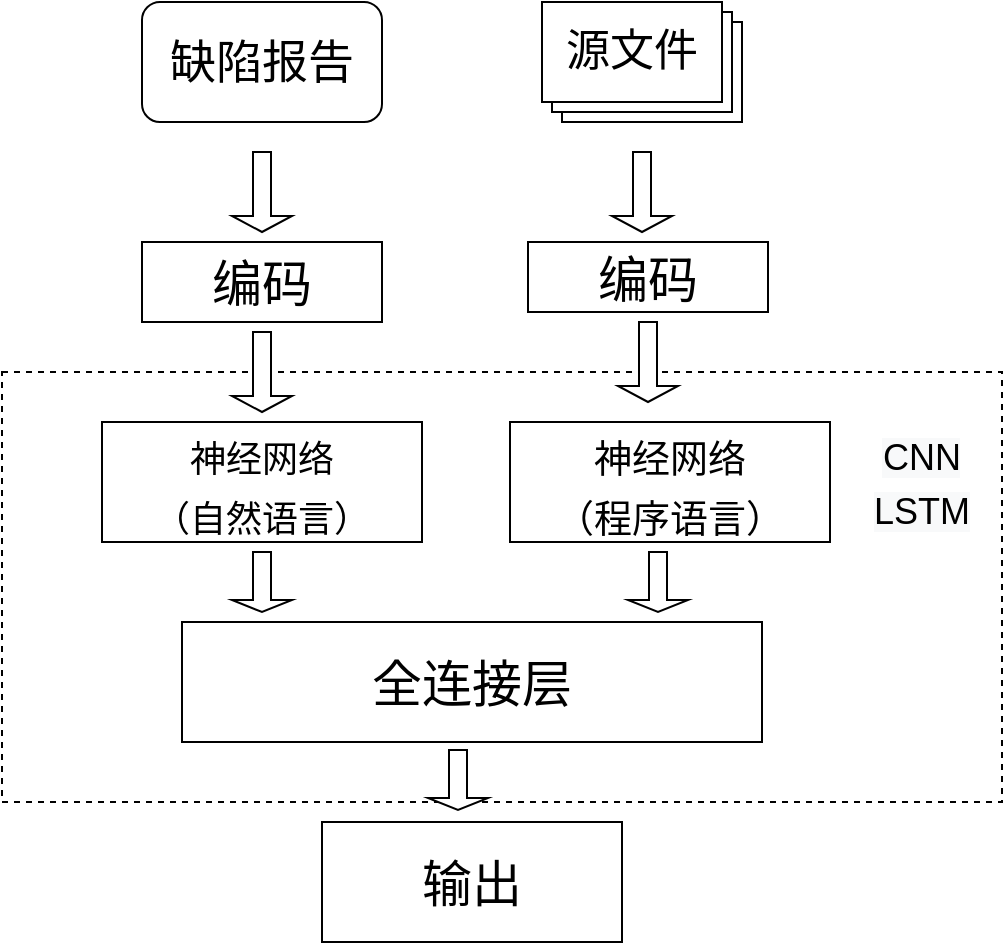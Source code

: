 <mxfile version="17.4.5" type="github">
  <diagram id="TtMCSctBvf0-14zeVDCl" name="Page-1">
    <mxGraphModel dx="1018" dy="602" grid="1" gridSize="10" guides="1" tooltips="1" connect="1" arrows="1" fold="1" page="1" pageScale="1" pageWidth="827" pageHeight="1169" math="0" shadow="0">
      <root>
        <mxCell id="0" />
        <mxCell id="1" parent="0" />
        <mxCell id="uUmEyOxJ7r_qPFl0_ZkD-13" value="" style="rounded=0;whiteSpace=wrap;html=1;fontSize=25;dashed=1;" parent="1" vertex="1">
          <mxGeometry x="160" y="355" width="500" height="215" as="geometry" />
        </mxCell>
        <mxCell id="uUmEyOxJ7r_qPFl0_ZkD-1" value="&lt;font style=&quot;font-size: 23px&quot;&gt;缺陷报告&lt;/font&gt;" style="rounded=1;whiteSpace=wrap;html=1;" parent="1" vertex="1">
          <mxGeometry x="230" y="170" width="120" height="60" as="geometry" />
        </mxCell>
        <mxCell id="uUmEyOxJ7r_qPFl0_ZkD-3" value="" style="verticalLabelPosition=bottom;verticalAlign=top;html=1;shape=mxgraph.basic.layered_rect;dx=10;outlineConnect=0;" parent="1" vertex="1">
          <mxGeometry x="430" y="170" width="100" height="60" as="geometry" />
        </mxCell>
        <mxCell id="uUmEyOxJ7r_qPFl0_ZkD-4" value="&lt;font style=&quot;font-size: 22px&quot;&gt;源文件&lt;/font&gt;" style="text;html=1;strokeColor=none;fillColor=none;align=center;verticalAlign=middle;whiteSpace=wrap;rounded=0;" parent="1" vertex="1">
          <mxGeometry x="440" y="180" width="70" height="30" as="geometry" />
        </mxCell>
        <mxCell id="uUmEyOxJ7r_qPFl0_ZkD-5" value="" style="shape=singleArrow;whiteSpace=wrap;html=1;rotation=90;" parent="1" vertex="1">
          <mxGeometry x="270" y="250" width="40" height="30" as="geometry" />
        </mxCell>
        <mxCell id="uUmEyOxJ7r_qPFl0_ZkD-6" value="" style="shape=singleArrow;whiteSpace=wrap;html=1;rotation=90;" parent="1" vertex="1">
          <mxGeometry x="460" y="250" width="40" height="30" as="geometry" />
        </mxCell>
        <mxCell id="uUmEyOxJ7r_qPFl0_ZkD-7" value="&lt;font style=&quot;font-size: 25px&quot;&gt;编码&lt;/font&gt;" style="rounded=0;whiteSpace=wrap;html=1;" parent="1" vertex="1">
          <mxGeometry x="230" y="290" width="120" height="40" as="geometry" />
        </mxCell>
        <mxCell id="uUmEyOxJ7r_qPFl0_ZkD-8" value="&lt;font style=&quot;font-size: 25px&quot;&gt;编码&lt;/font&gt;" style="rounded=0;whiteSpace=wrap;html=1;" parent="1" vertex="1">
          <mxGeometry x="423" y="290" width="120" height="35" as="geometry" />
        </mxCell>
        <mxCell id="uUmEyOxJ7r_qPFl0_ZkD-9" value="&lt;font style=&quot;font-size: 18px&quot;&gt;神经网络&lt;br&gt;（自然语言）&lt;/font&gt;" style="rounded=0;whiteSpace=wrap;html=1;fontSize=25;" parent="1" vertex="1">
          <mxGeometry x="210" y="380" width="160" height="60" as="geometry" />
        </mxCell>
        <mxCell id="uUmEyOxJ7r_qPFl0_ZkD-10" value="&lt;font style=&quot;font-size: 19px&quot;&gt;神经网络&lt;br&gt;（程序语言）&lt;/font&gt;" style="rounded=0;whiteSpace=wrap;html=1;fontSize=25;" parent="1" vertex="1">
          <mxGeometry x="414" y="380" width="160" height="60" as="geometry" />
        </mxCell>
        <mxCell id="uUmEyOxJ7r_qPFl0_ZkD-11" value="全连接层" style="rounded=0;whiteSpace=wrap;html=1;fontSize=25;" parent="1" vertex="1">
          <mxGeometry x="250" y="480" width="290" height="60" as="geometry" />
        </mxCell>
        <mxCell id="uUmEyOxJ7r_qPFl0_ZkD-12" value="输出" style="rounded=0;whiteSpace=wrap;html=1;fontSize=25;" parent="1" vertex="1">
          <mxGeometry x="320" y="580" width="150" height="60" as="geometry" />
        </mxCell>
        <mxCell id="uUmEyOxJ7r_qPFl0_ZkD-14" value="" style="shape=singleArrow;whiteSpace=wrap;html=1;rotation=90;" parent="1" vertex="1">
          <mxGeometry x="270" y="340" width="40" height="30" as="geometry" />
        </mxCell>
        <mxCell id="uUmEyOxJ7r_qPFl0_ZkD-17" value="" style="shape=singleArrow;whiteSpace=wrap;html=1;rotation=90;" parent="1" vertex="1">
          <mxGeometry x="463" y="335" width="40" height="30" as="geometry" />
        </mxCell>
        <mxCell id="uUmEyOxJ7r_qPFl0_ZkD-18" value="" style="shape=singleArrow;whiteSpace=wrap;html=1;rotation=90;" parent="1" vertex="1">
          <mxGeometry x="275" y="445" width="30" height="30" as="geometry" />
        </mxCell>
        <mxCell id="uUmEyOxJ7r_qPFl0_ZkD-20" value="" style="shape=singleArrow;whiteSpace=wrap;html=1;rotation=90;" parent="1" vertex="1">
          <mxGeometry x="473" y="445" width="30" height="30" as="geometry" />
        </mxCell>
        <mxCell id="uUmEyOxJ7r_qPFl0_ZkD-21" value="" style="shape=singleArrow;whiteSpace=wrap;html=1;rotation=90;" parent="1" vertex="1">
          <mxGeometry x="373" y="544" width="30" height="30" as="geometry" />
        </mxCell>
        <mxCell id="QSlKrbzwP-CuKW_MTEFQ-1" value="&lt;span style=&quot;color: rgb(0 , 0 , 0) ; font-family: &amp;#34;helvetica&amp;#34; ; font-size: 18px ; font-style: normal ; font-weight: 400 ; letter-spacing: normal ; text-align: center ; text-indent: 0px ; text-transform: none ; word-spacing: 0px ; background-color: rgb(248 , 249 , 250) ; display: inline ; float: none&quot;&gt;CNN&lt;br&gt;LSTM&lt;/span&gt;" style="text;html=1;strokeColor=none;fillColor=none;align=center;verticalAlign=middle;whiteSpace=wrap;rounded=0;dashed=1;fontSize=22;" vertex="1" parent="1">
          <mxGeometry x="590" y="395" width="60" height="30" as="geometry" />
        </mxCell>
      </root>
    </mxGraphModel>
  </diagram>
</mxfile>
